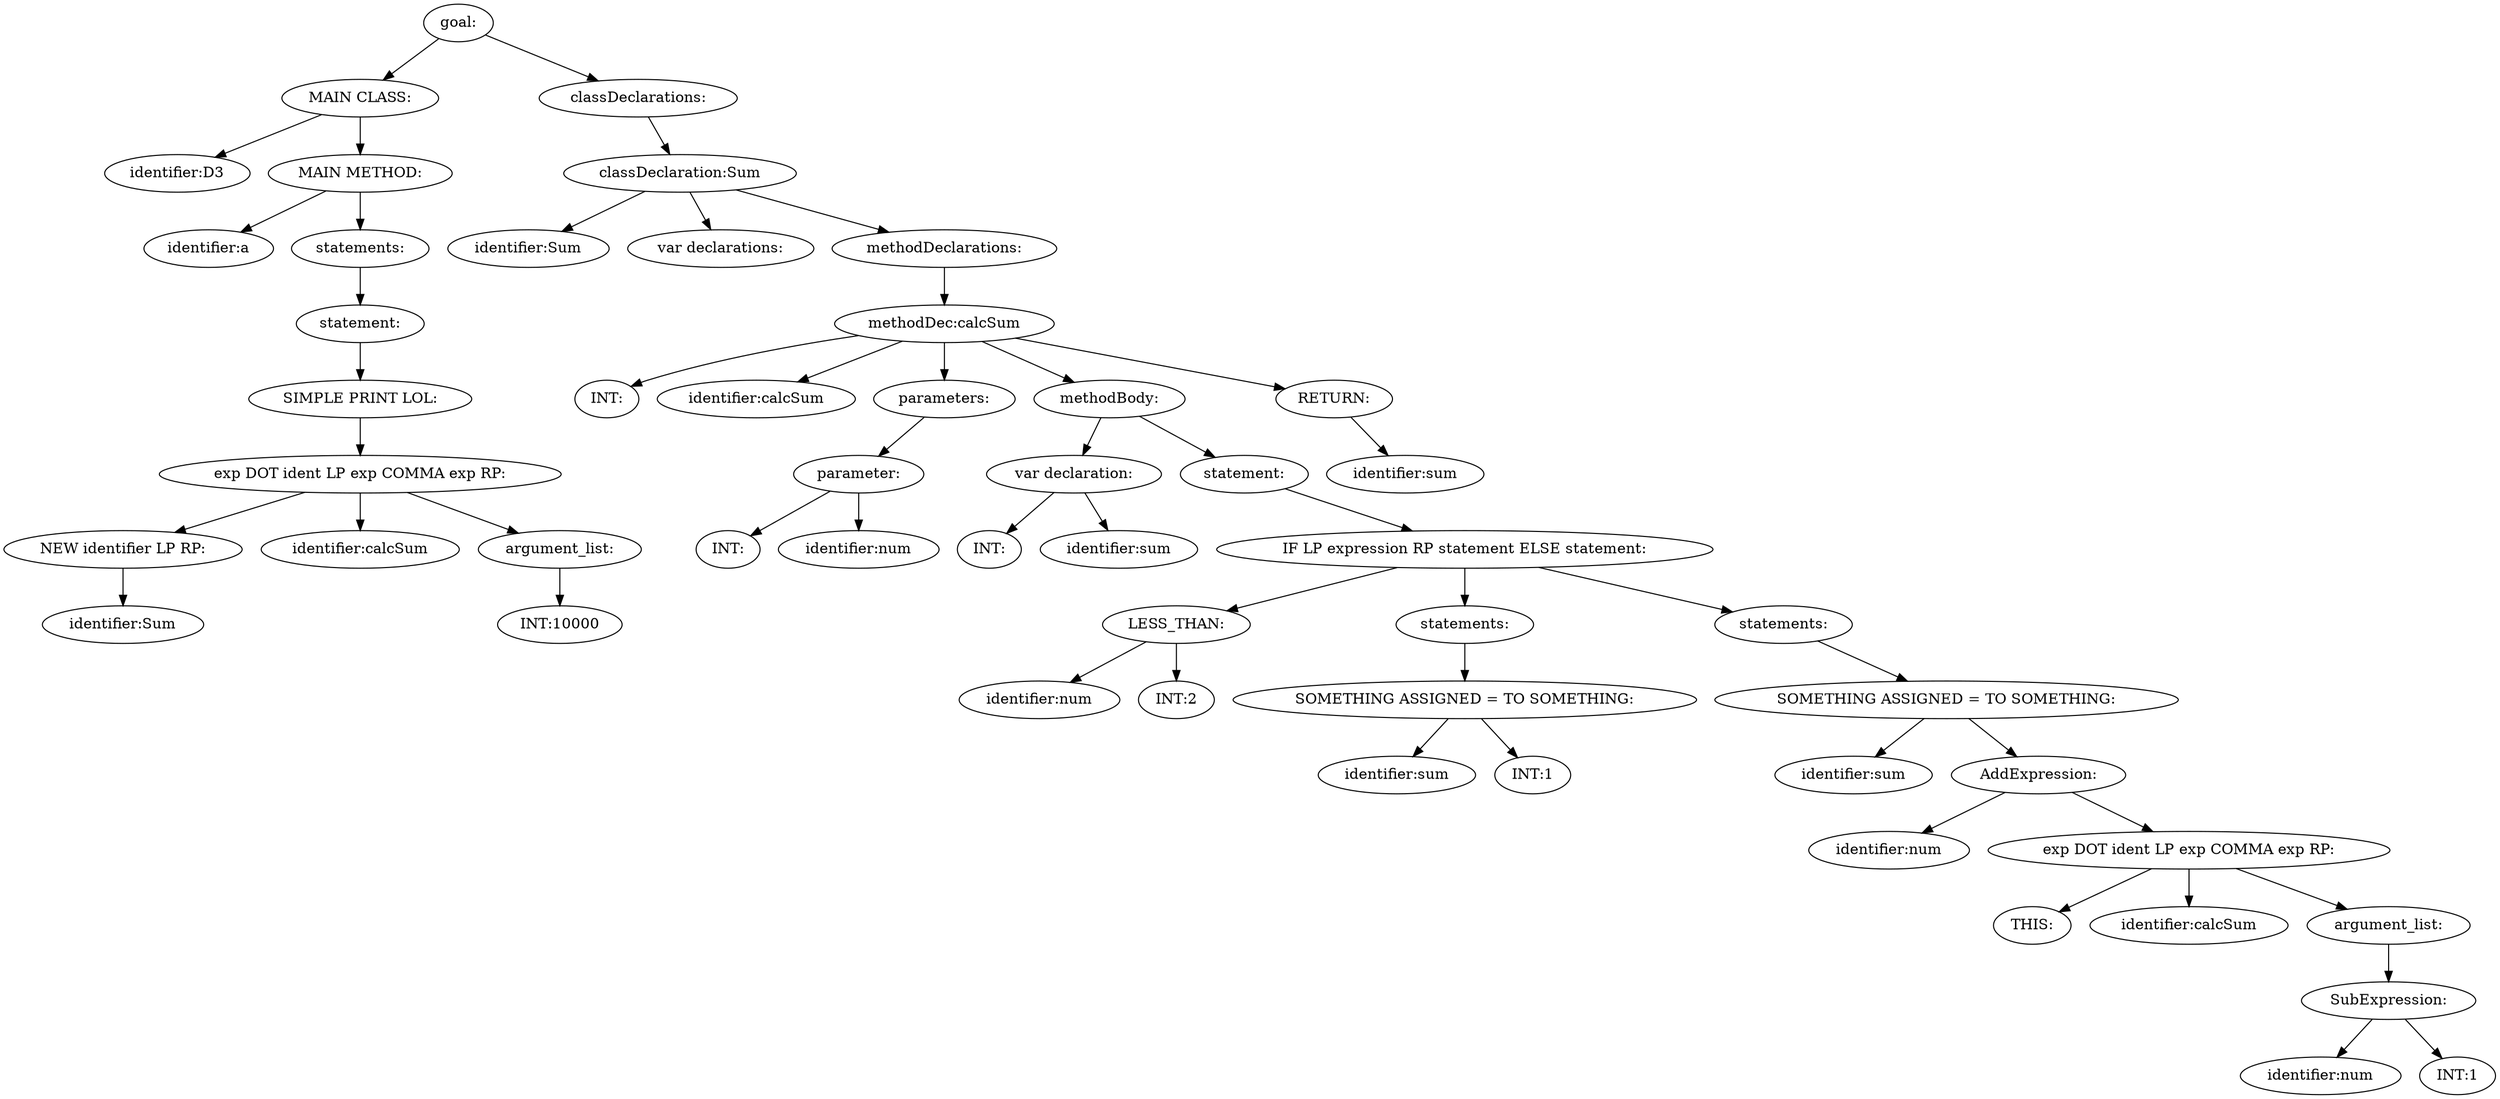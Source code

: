 digraph {
n0 [label="goal:"];
n1 [label="MAIN CLASS:"];
n2 [label="identifier:D3"];
n1 -> n2
n3 [label="MAIN METHOD:"];
n4 [label="identifier:a"];
n3 -> n4
n5 [label="statements:"];
n6 [label="statement:"];
n7 [label="SIMPLE PRINT LOL:"];
n8 [label="exp DOT ident LP exp COMMA exp RP:"];
n9 [label="NEW identifier LP RP:"];
n10 [label="identifier:Sum"];
n9 -> n10
n8 -> n9
n11 [label="identifier:calcSum"];
n8 -> n11
n12 [label="argument_list:"];
n13 [label="INT:10000"];
n12 -> n13
n8 -> n12
n7 -> n8
n6 -> n7
n5 -> n6
n3 -> n5
n1 -> n3
n0 -> n1
n14 [label="classDeclarations:"];
n15 [label="classDeclaration:Sum"];
n16 [label="identifier:Sum"];
n15 -> n16
n17 [label="var declarations:"];
n15 -> n17
n18 [label="methodDeclarations:"];
n19 [label="methodDec:calcSum"];
n20 [label="INT:"];
n19 -> n20
n21 [label="identifier:calcSum"];
n19 -> n21
n22 [label="parameters:"];
n23 [label="parameter:"];
n24 [label="INT:"];
n23 -> n24
n25 [label="identifier:num"];
n23 -> n25
n22 -> n23
n19 -> n22
n26 [label="methodBody:"];
n27 [label="var declaration:"];
n28 [label="INT:"];
n27 -> n28
n29 [label="identifier:sum"];
n27 -> n29
n26 -> n27
n30 [label="statement:"];
n31 [label="IF LP expression RP statement ELSE statement:"];
n32 [label="LESS_THAN:"];
n33 [label="identifier:num"];
n32 -> n33
n34 [label="INT:2"];
n32 -> n34
n31 -> n32
n35 [label="statements:"];
n36 [label="SOMETHING ASSIGNED = TO SOMETHING:"];
n37 [label="identifier:sum"];
n36 -> n37
n38 [label="INT:1"];
n36 -> n38
n35 -> n36
n31 -> n35
n39 [label="statements:"];
n40 [label="SOMETHING ASSIGNED = TO SOMETHING:"];
n41 [label="identifier:sum"];
n40 -> n41
n42 [label="AddExpression:"];
n43 [label="identifier:num"];
n42 -> n43
n44 [label="exp DOT ident LP exp COMMA exp RP:"];
n45 [label="THIS:"];
n44 -> n45
n46 [label="identifier:calcSum"];
n44 -> n46
n47 [label="argument_list:"];
n48 [label="SubExpression:"];
n49 [label="identifier:num"];
n48 -> n49
n50 [label="INT:1"];
n48 -> n50
n47 -> n48
n44 -> n47
n42 -> n44
n40 -> n42
n39 -> n40
n31 -> n39
n30 -> n31
n26 -> n30
n19 -> n26
n51 [label="RETURN:"];
n52 [label="identifier:sum"];
n51 -> n52
n19 -> n51
n18 -> n19
n15 -> n18
n14 -> n15
n0 -> n14
}
